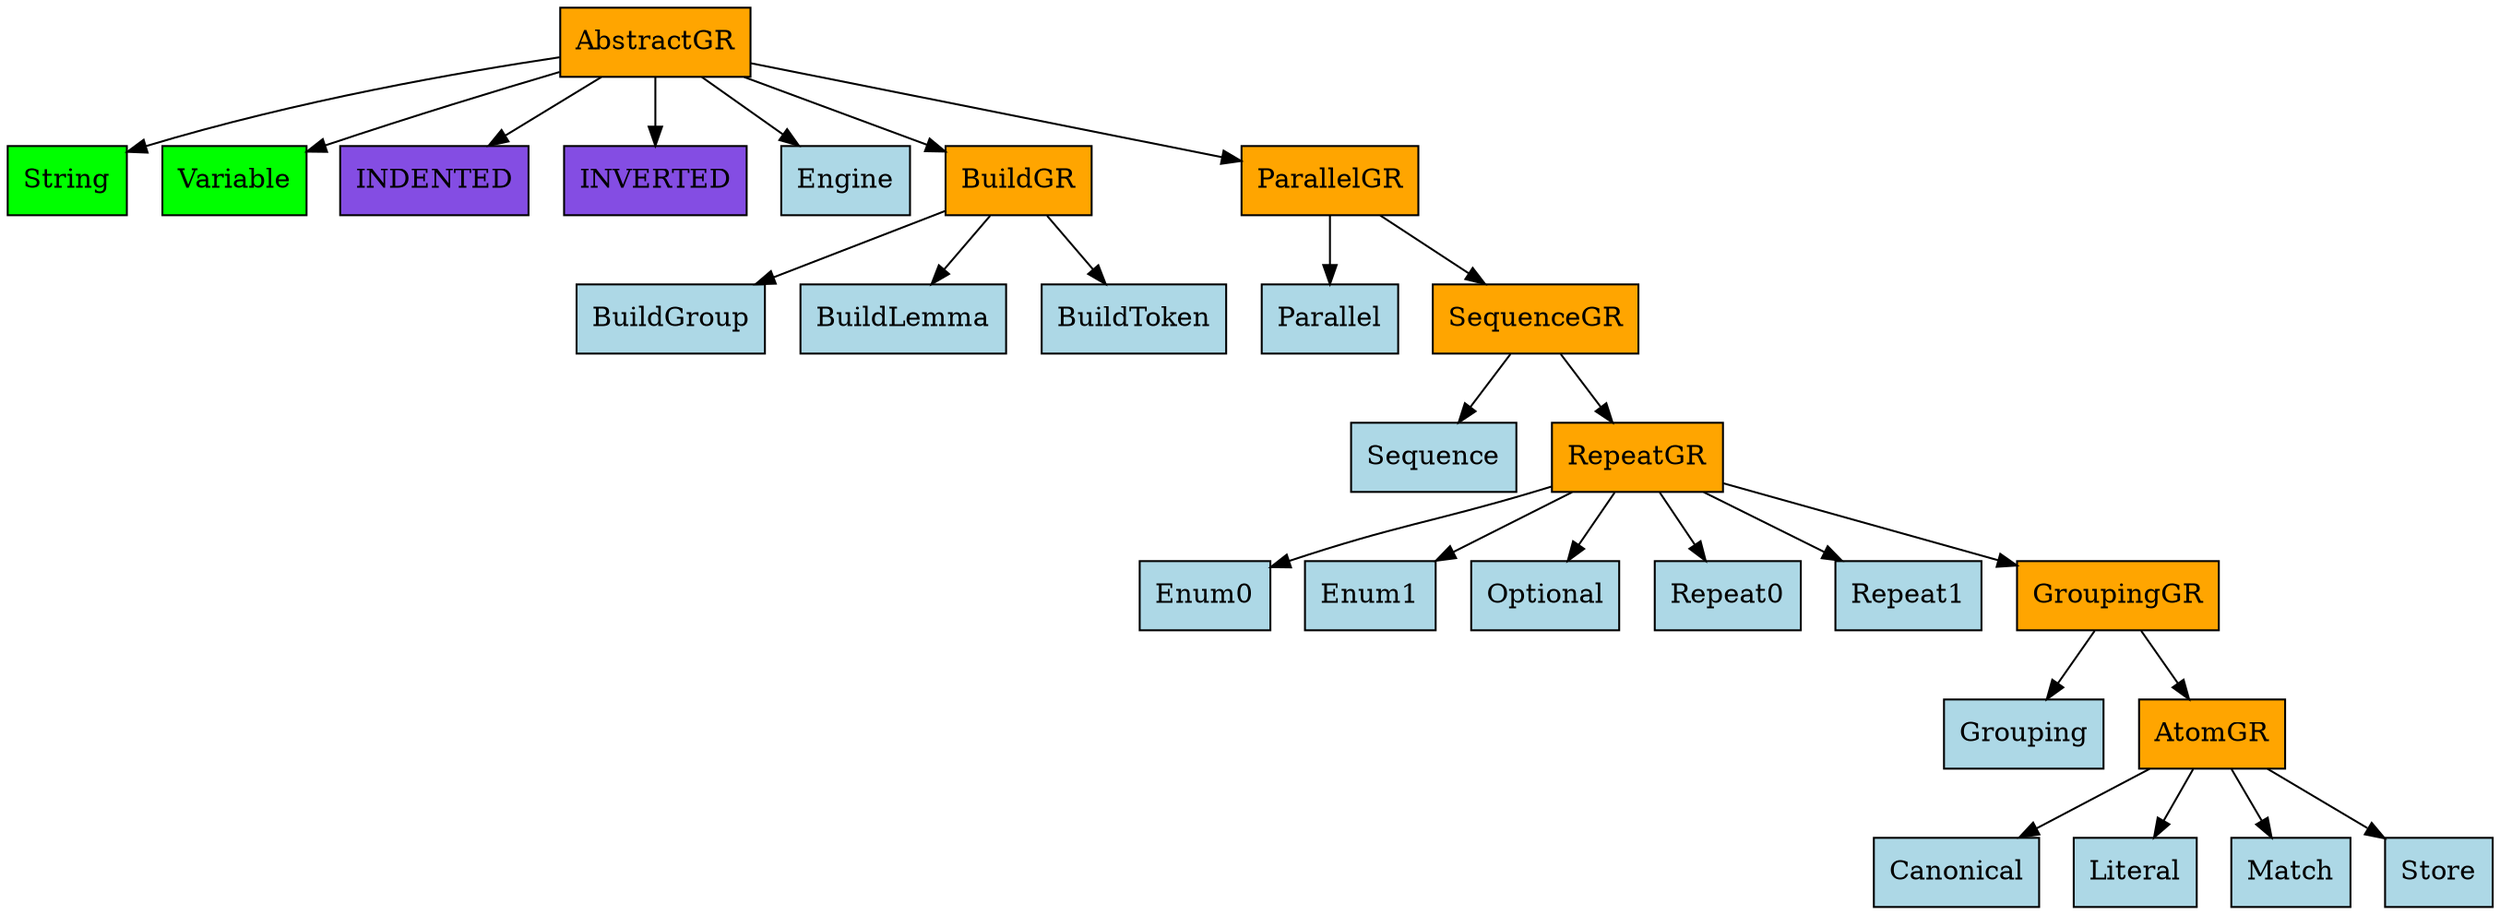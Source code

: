 digraph {
	0 [label=AbstractGR fillcolor=orange shape=rect style=filled]
	1 [label=String fillcolor=lime shape=rect style=filled]
	2 [label=Variable fillcolor=lime shape=rect style=filled]
	3 [label=INDENTED fillcolor="#844de3" shape=rect style=filled]
	4 [label=INVERTED fillcolor="#844de3" shape=rect style=filled]
	5 [label=Engine fillcolor=lightblue shape=rect style=filled]
	6 [label=BuildGR fillcolor=orange shape=rect style=filled]
	7 [label=ParallelGR fillcolor=orange shape=rect style=filled]
	8 [label=BuildGroup fillcolor=lightblue shape=rect style=filled]
	9 [label=BuildLemma fillcolor=lightblue shape=rect style=filled]
	10 [label=BuildToken fillcolor=lightblue shape=rect style=filled]
	11 [label=Parallel fillcolor=lightblue shape=rect style=filled]
	12 [label=SequenceGR fillcolor=orange shape=rect style=filled]
	13 [label=Sequence fillcolor=lightblue shape=rect style=filled]
	14 [label=RepeatGR fillcolor=orange shape=rect style=filled]
	15 [label=Enum0 fillcolor=lightblue shape=rect style=filled]
	16 [label=Enum1 fillcolor=lightblue shape=rect style=filled]
	17 [label=Optional fillcolor=lightblue shape=rect style=filled]
	18 [label=Repeat0 fillcolor=lightblue shape=rect style=filled]
	19 [label=Repeat1 fillcolor=lightblue shape=rect style=filled]
	20 [label=GroupingGR fillcolor=orange shape=rect style=filled]
	21 [label=Grouping fillcolor=lightblue shape=rect style=filled]
	22 [label=AtomGR fillcolor=orange shape=rect style=filled]
	23 [label=Canonical fillcolor=lightblue shape=rect style=filled]
	24 [label=Literal fillcolor=lightblue shape=rect style=filled]
	25 [label=Match fillcolor=lightblue shape=rect style=filled]
	26 [label=Store fillcolor=lightblue shape=rect style=filled]
	0 -> 1
	0 -> 2
	0 -> 3
	0 -> 4
	0 -> 5
	0 -> 6
	0 -> 7
	6 -> 8
	6 -> 9
	6 -> 10
	7 -> 11
	7 -> 12
	12 -> 13
	12 -> 14
	14 -> 15
	14 -> 16
	14 -> 17
	14 -> 18
	14 -> 19
	14 -> 20
	20 -> 21
	20 -> 22
	22 -> 23
	22 -> 24
	22 -> 25
	22 -> 26
}
